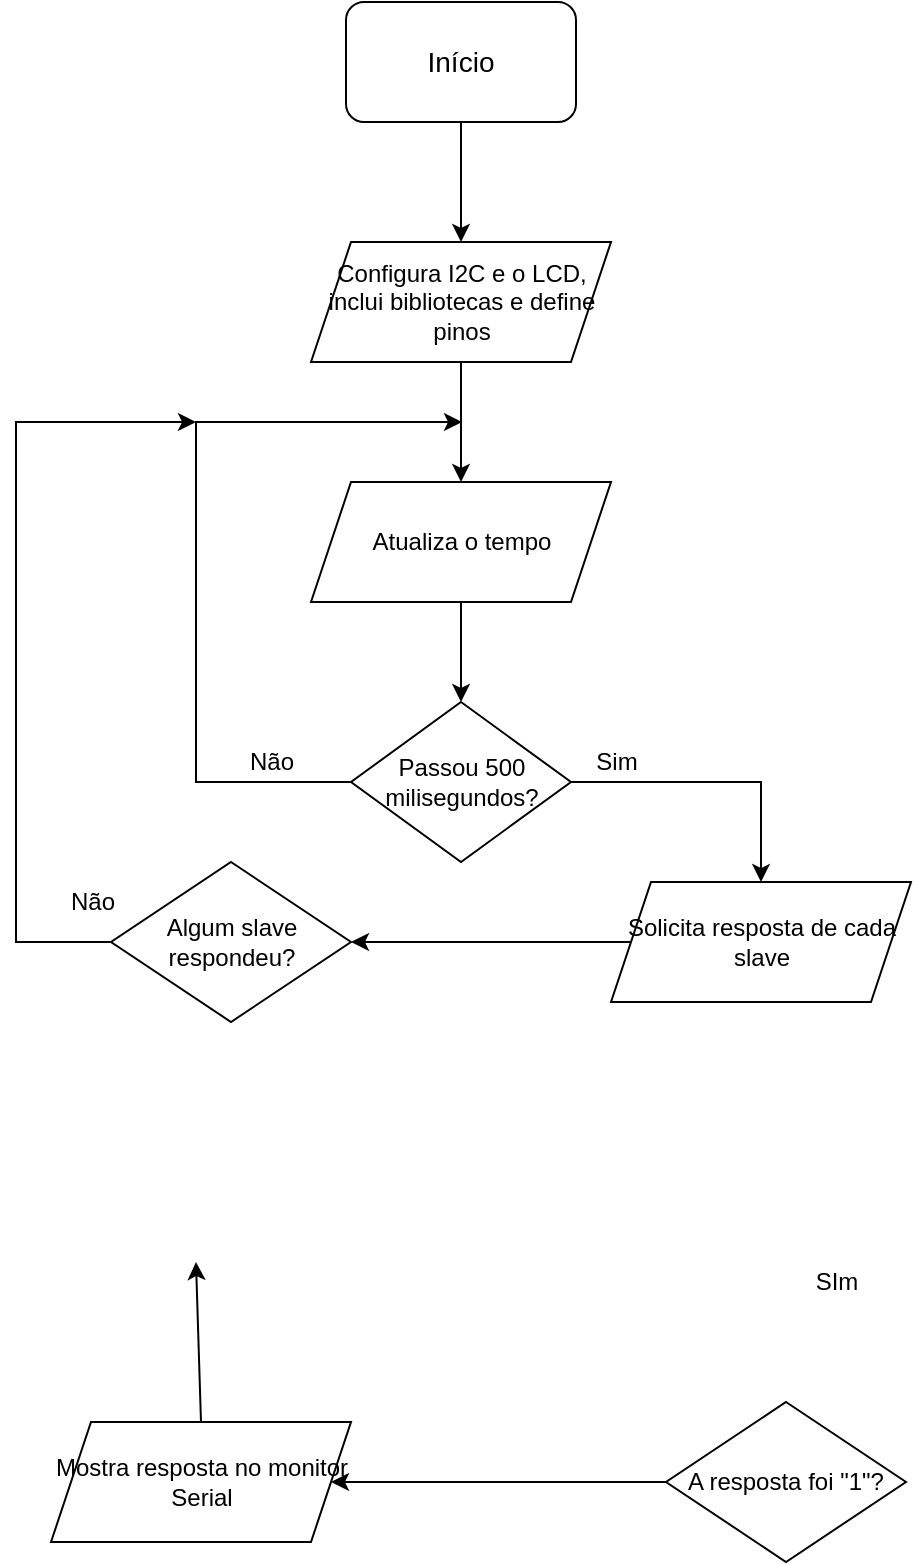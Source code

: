 <mxfile version="15.2.5" type="github">
  <diagram id="yWrPipXILEo8XBz3-1Mg" name="Page-1">
    <mxGraphModel dx="796" dy="466" grid="1" gridSize="10" guides="1" tooltips="1" connect="1" arrows="1" fold="1" page="1" pageScale="1" pageWidth="850" pageHeight="1100" math="0" shadow="0">
      <root>
        <mxCell id="0" />
        <mxCell id="1" parent="0" />
        <mxCell id="wEqDHsbmhFHpueRhzzTR-5" style="edgeStyle=orthogonalEdgeStyle;rounded=0;orthogonalLoop=1;jettySize=auto;html=1;entryX=0.5;entryY=0;entryDx=0;entryDy=0;" edge="1" parent="1" source="wEqDHsbmhFHpueRhzzTR-3" target="wEqDHsbmhFHpueRhzzTR-4">
          <mxGeometry relative="1" as="geometry" />
        </mxCell>
        <mxCell id="wEqDHsbmhFHpueRhzzTR-3" value="&lt;font style=&quot;font-size: 14px&quot;&gt;Iní&lt;/font&gt;&lt;font style=&quot;font-size: 14px&quot;&gt;cio&lt;/font&gt;" style="rounded=1;whiteSpace=wrap;html=1;" vertex="1" parent="1">
          <mxGeometry x="365" y="40" width="115" height="60" as="geometry" />
        </mxCell>
        <mxCell id="wEqDHsbmhFHpueRhzzTR-10" style="edgeStyle=orthogonalEdgeStyle;rounded=0;orthogonalLoop=1;jettySize=auto;html=1;entryX=0.5;entryY=0;entryDx=0;entryDy=0;" edge="1" parent="1" source="wEqDHsbmhFHpueRhzzTR-4" target="wEqDHsbmhFHpueRhzzTR-8">
          <mxGeometry relative="1" as="geometry" />
        </mxCell>
        <mxCell id="wEqDHsbmhFHpueRhzzTR-4" value="Configura I2C e o LCD, inclui bibliotecas e define pinos" style="shape=parallelogram;perimeter=parallelogramPerimeter;whiteSpace=wrap;html=1;fixedSize=1;" vertex="1" parent="1">
          <mxGeometry x="347.5" y="160" width="150" height="60" as="geometry" />
        </mxCell>
        <mxCell id="wEqDHsbmhFHpueRhzzTR-12" style="edgeStyle=orthogonalEdgeStyle;rounded=0;orthogonalLoop=1;jettySize=auto;html=1;" edge="1" parent="1" source="wEqDHsbmhFHpueRhzzTR-6">
          <mxGeometry relative="1" as="geometry">
            <mxPoint x="423" y="250" as="targetPoint" />
            <Array as="points">
              <mxPoint x="290" y="430" />
              <mxPoint x="290" y="250" />
            </Array>
          </mxGeometry>
        </mxCell>
        <mxCell id="wEqDHsbmhFHpueRhzzTR-15" style="edgeStyle=orthogonalEdgeStyle;rounded=0;orthogonalLoop=1;jettySize=auto;html=1;entryX=0.5;entryY=0;entryDx=0;entryDy=0;" edge="1" parent="1" source="wEqDHsbmhFHpueRhzzTR-6" target="wEqDHsbmhFHpueRhzzTR-14">
          <mxGeometry relative="1" as="geometry" />
        </mxCell>
        <mxCell id="wEqDHsbmhFHpueRhzzTR-6" value="Passou 500 milisegundos?" style="rhombus;whiteSpace=wrap;html=1;" vertex="1" parent="1">
          <mxGeometry x="367.5" y="390" width="110" height="80" as="geometry" />
        </mxCell>
        <mxCell id="wEqDHsbmhFHpueRhzzTR-11" style="edgeStyle=orthogonalEdgeStyle;rounded=0;orthogonalLoop=1;jettySize=auto;html=1;entryX=0.5;entryY=0;entryDx=0;entryDy=0;" edge="1" parent="1" source="wEqDHsbmhFHpueRhzzTR-8" target="wEqDHsbmhFHpueRhzzTR-6">
          <mxGeometry relative="1" as="geometry" />
        </mxCell>
        <mxCell id="wEqDHsbmhFHpueRhzzTR-8" value="Atualiza o tempo" style="shape=parallelogram;perimeter=parallelogramPerimeter;whiteSpace=wrap;html=1;fixedSize=1;" vertex="1" parent="1">
          <mxGeometry x="347.5" y="280" width="150" height="60" as="geometry" />
        </mxCell>
        <mxCell id="wEqDHsbmhFHpueRhzzTR-13" value="Não" style="text;html=1;strokeColor=none;fillColor=none;align=center;verticalAlign=middle;whiteSpace=wrap;rounded=0;" vertex="1" parent="1">
          <mxGeometry x="307.5" y="410" width="40" height="20" as="geometry" />
        </mxCell>
        <mxCell id="wEqDHsbmhFHpueRhzzTR-31" style="edgeStyle=orthogonalEdgeStyle;rounded=0;orthogonalLoop=1;jettySize=auto;html=1;entryX=1;entryY=0.5;entryDx=0;entryDy=0;" edge="1" parent="1" source="wEqDHsbmhFHpueRhzzTR-14" target="wEqDHsbmhFHpueRhzzTR-16">
          <mxGeometry relative="1" as="geometry" />
        </mxCell>
        <mxCell id="wEqDHsbmhFHpueRhzzTR-14" value="Solicita resposta de cada slave" style="shape=parallelogram;perimeter=parallelogramPerimeter;whiteSpace=wrap;html=1;fixedSize=1;" vertex="1" parent="1">
          <mxGeometry x="497.5" y="480" width="150" height="60" as="geometry" />
        </mxCell>
        <mxCell id="wEqDHsbmhFHpueRhzzTR-32" style="edgeStyle=orthogonalEdgeStyle;rounded=0;orthogonalLoop=1;jettySize=auto;html=1;" edge="1" parent="1" source="wEqDHsbmhFHpueRhzzTR-16">
          <mxGeometry relative="1" as="geometry">
            <mxPoint x="290" y="250" as="targetPoint" />
            <Array as="points">
              <mxPoint x="200" y="510" />
              <mxPoint x="200" y="250" />
            </Array>
          </mxGeometry>
        </mxCell>
        <mxCell id="wEqDHsbmhFHpueRhzzTR-16" value="Algum slave respondeu?" style="rhombus;whiteSpace=wrap;html=1;" vertex="1" parent="1">
          <mxGeometry x="247.5" y="470" width="120" height="80" as="geometry" />
        </mxCell>
        <mxCell id="wEqDHsbmhFHpueRhzzTR-20" value="Não" style="text;html=1;align=center;verticalAlign=middle;resizable=0;points=[];autosize=1;strokeColor=none;fillColor=none;" vertex="1" parent="1">
          <mxGeometry x="217.5" y="480" width="40" height="20" as="geometry" />
        </mxCell>
        <mxCell id="wEqDHsbmhFHpueRhzzTR-26" style="edgeStyle=orthogonalEdgeStyle;rounded=0;orthogonalLoop=1;jettySize=auto;html=1;entryX=1;entryY=0.5;entryDx=0;entryDy=0;" edge="1" parent="1" source="wEqDHsbmhFHpueRhzzTR-21" target="wEqDHsbmhFHpueRhzzTR-25">
          <mxGeometry relative="1" as="geometry" />
        </mxCell>
        <mxCell id="wEqDHsbmhFHpueRhzzTR-21" value="A resposta foi &quot;1&quot;?" style="rhombus;whiteSpace=wrap;html=1;" vertex="1" parent="1">
          <mxGeometry x="525" y="740" width="120" height="80" as="geometry" />
        </mxCell>
        <mxCell id="wEqDHsbmhFHpueRhzzTR-23" value="SIm" style="text;html=1;align=center;verticalAlign=middle;resizable=0;points=[];autosize=1;strokeColor=none;fillColor=none;" vertex="1" parent="1">
          <mxGeometry x="590" y="670" width="40" height="20" as="geometry" />
        </mxCell>
        <mxCell id="wEqDHsbmhFHpueRhzzTR-25" value="Mostra resposta no monitor Serial" style="shape=parallelogram;perimeter=parallelogramPerimeter;whiteSpace=wrap;html=1;fixedSize=1;" vertex="1" parent="1">
          <mxGeometry x="217.5" y="750" width="150" height="60" as="geometry" />
        </mxCell>
        <mxCell id="wEqDHsbmhFHpueRhzzTR-29" value="" style="endArrow=classic;html=1;entryX=0.5;entryY=0;entryDx=0;entryDy=0;exitX=0.5;exitY=0;exitDx=0;exitDy=0;" edge="1" parent="1" source="wEqDHsbmhFHpueRhzzTR-25">
          <mxGeometry width="50" height="50" relative="1" as="geometry">
            <mxPoint x="180" y="700" as="sourcePoint" />
            <mxPoint x="290" y="670" as="targetPoint" />
          </mxGeometry>
        </mxCell>
        <mxCell id="wEqDHsbmhFHpueRhzzTR-30" value="Sim" style="text;html=1;align=center;verticalAlign=middle;resizable=0;points=[];autosize=1;strokeColor=none;fillColor=none;" vertex="1" parent="1">
          <mxGeometry x="480" y="410" width="40" height="20" as="geometry" />
        </mxCell>
      </root>
    </mxGraphModel>
  </diagram>
</mxfile>
